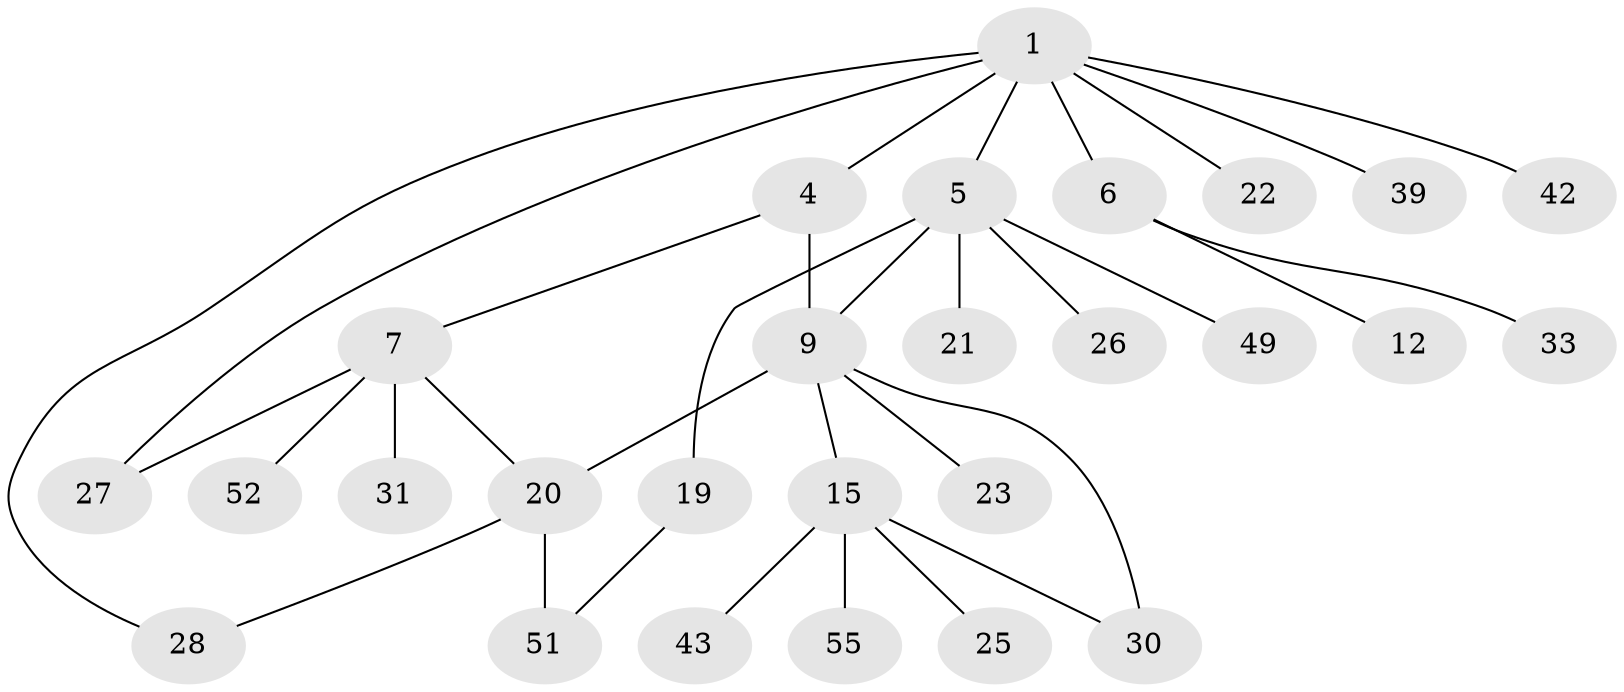 // original degree distribution, {5: 0.10909090909090909, 2: 0.41818181818181815, 3: 0.14545454545454545, 4: 0.03636363636363636, 1: 0.2909090909090909}
// Generated by graph-tools (version 1.1) at 2025/13/03/09/25 04:13:19]
// undirected, 27 vertices, 32 edges
graph export_dot {
graph [start="1"]
  node [color=gray90,style=filled];
  1 [super="+2+3+13"];
  4;
  5 [super="+11"];
  6;
  7;
  9 [super="+14+10"];
  12 [super="+46"];
  15 [super="+32+29"];
  19;
  20 [super="+36"];
  21;
  22 [super="+44"];
  23 [super="+48"];
  25;
  26 [super="+41"];
  27;
  28;
  30 [super="+38"];
  31;
  33 [super="+50"];
  39 [super="+47"];
  42;
  43;
  49 [super="+53"];
  51 [super="+54"];
  52;
  55;
  1 -- 5;
  1 -- 6;
  1 -- 4;
  1 -- 22;
  1 -- 42;
  1 -- 27;
  1 -- 28;
  1 -- 39;
  4 -- 7;
  4 -- 9;
  5 -- 9;
  5 -- 19;
  5 -- 26;
  5 -- 49 [weight=2];
  5 -- 21;
  6 -- 12;
  6 -- 33;
  7 -- 20;
  7 -- 31;
  7 -- 52;
  7 -- 27;
  9 -- 15 [weight=2];
  9 -- 23;
  9 -- 30;
  9 -- 20;
  15 -- 25;
  15 -- 43;
  15 -- 55;
  15 -- 30;
  19 -- 51;
  20 -- 28;
  20 -- 51;
}
